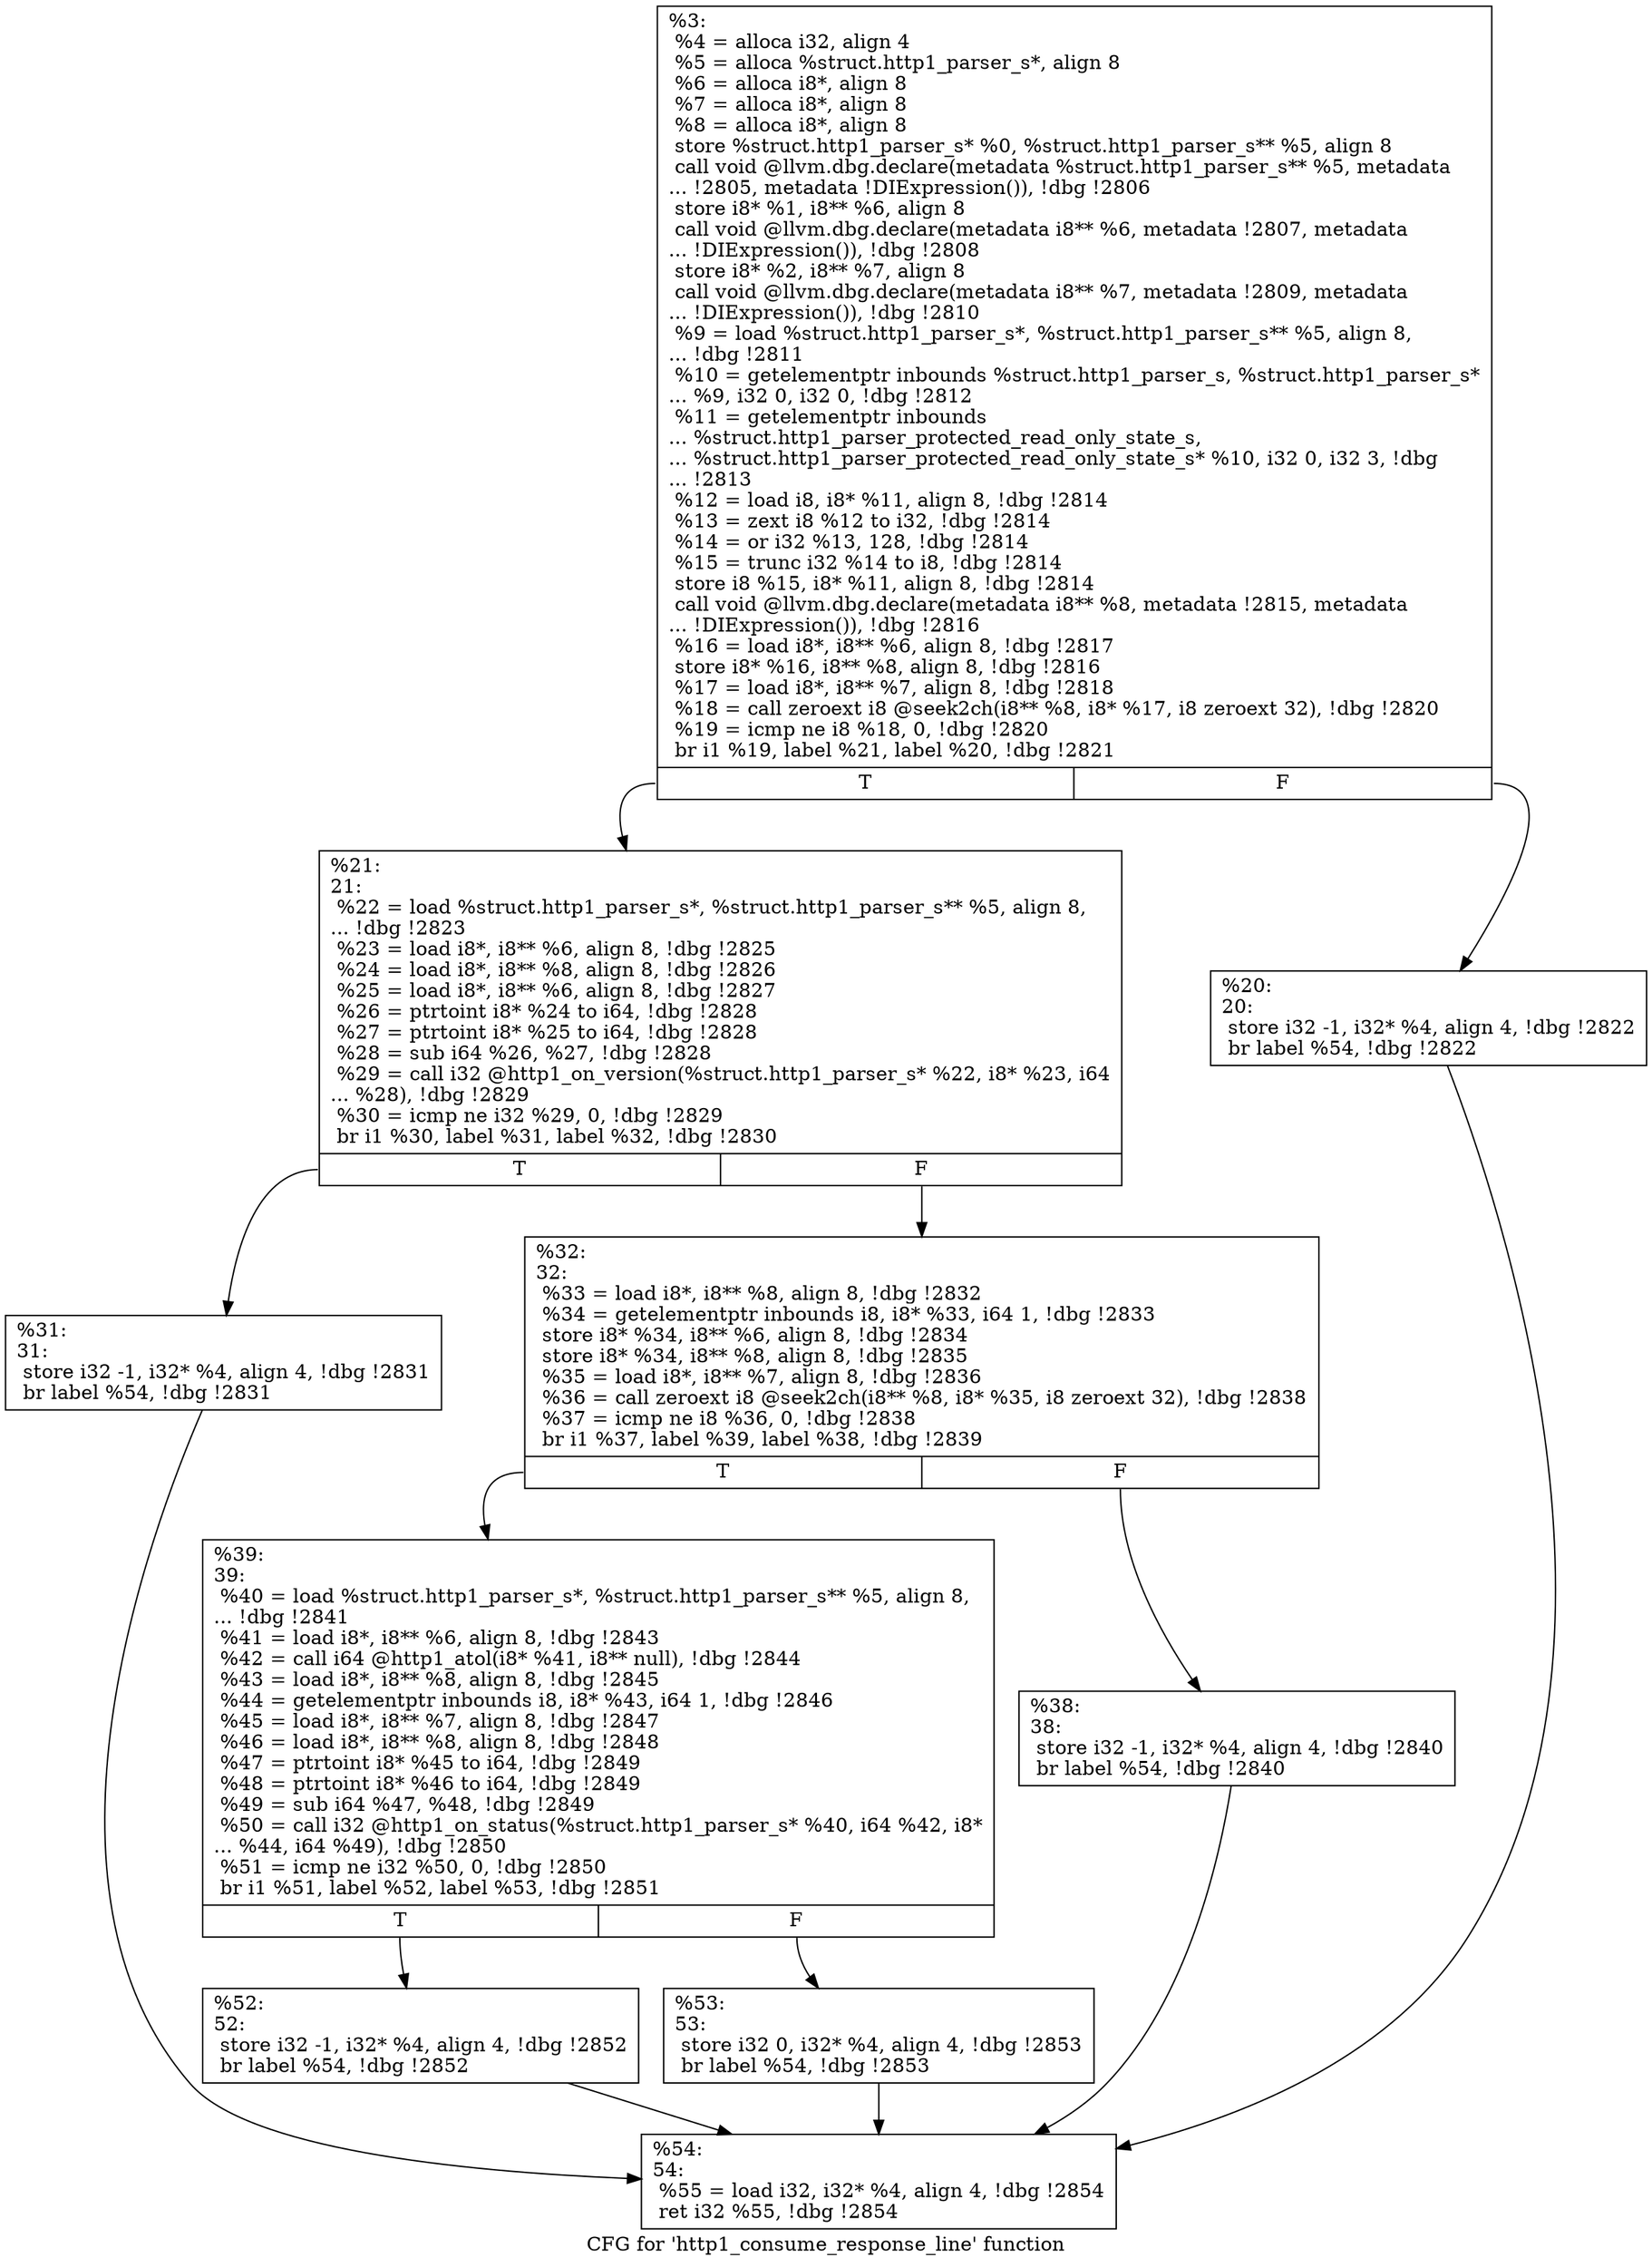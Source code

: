 digraph "CFG for 'http1_consume_response_line' function" {
	label="CFG for 'http1_consume_response_line' function";

	Node0x55685220ce50 [shape=record,label="{%3:\l  %4 = alloca i32, align 4\l  %5 = alloca %struct.http1_parser_s*, align 8\l  %6 = alloca i8*, align 8\l  %7 = alloca i8*, align 8\l  %8 = alloca i8*, align 8\l  store %struct.http1_parser_s* %0, %struct.http1_parser_s** %5, align 8\l  call void @llvm.dbg.declare(metadata %struct.http1_parser_s** %5, metadata\l... !2805, metadata !DIExpression()), !dbg !2806\l  store i8* %1, i8** %6, align 8\l  call void @llvm.dbg.declare(metadata i8** %6, metadata !2807, metadata\l... !DIExpression()), !dbg !2808\l  store i8* %2, i8** %7, align 8\l  call void @llvm.dbg.declare(metadata i8** %7, metadata !2809, metadata\l... !DIExpression()), !dbg !2810\l  %9 = load %struct.http1_parser_s*, %struct.http1_parser_s** %5, align 8,\l... !dbg !2811\l  %10 = getelementptr inbounds %struct.http1_parser_s, %struct.http1_parser_s*\l... %9, i32 0, i32 0, !dbg !2812\l  %11 = getelementptr inbounds\l... %struct.http1_parser_protected_read_only_state_s,\l... %struct.http1_parser_protected_read_only_state_s* %10, i32 0, i32 3, !dbg\l... !2813\l  %12 = load i8, i8* %11, align 8, !dbg !2814\l  %13 = zext i8 %12 to i32, !dbg !2814\l  %14 = or i32 %13, 128, !dbg !2814\l  %15 = trunc i32 %14 to i8, !dbg !2814\l  store i8 %15, i8* %11, align 8, !dbg !2814\l  call void @llvm.dbg.declare(metadata i8** %8, metadata !2815, metadata\l... !DIExpression()), !dbg !2816\l  %16 = load i8*, i8** %6, align 8, !dbg !2817\l  store i8* %16, i8** %8, align 8, !dbg !2816\l  %17 = load i8*, i8** %7, align 8, !dbg !2818\l  %18 = call zeroext i8 @seek2ch(i8** %8, i8* %17, i8 zeroext 32), !dbg !2820\l  %19 = icmp ne i8 %18, 0, !dbg !2820\l  br i1 %19, label %21, label %20, !dbg !2821\l|{<s0>T|<s1>F}}"];
	Node0x55685220ce50:s0 -> Node0x55685220e350;
	Node0x55685220ce50:s1 -> Node0x55685220e300;
	Node0x55685220e300 [shape=record,label="{%20:\l20:                                               \l  store i32 -1, i32* %4, align 4, !dbg !2822\l  br label %54, !dbg !2822\l}"];
	Node0x55685220e300 -> Node0x55685220e580;
	Node0x55685220e350 [shape=record,label="{%21:\l21:                                               \l  %22 = load %struct.http1_parser_s*, %struct.http1_parser_s** %5, align 8,\l... !dbg !2823\l  %23 = load i8*, i8** %6, align 8, !dbg !2825\l  %24 = load i8*, i8** %8, align 8, !dbg !2826\l  %25 = load i8*, i8** %6, align 8, !dbg !2827\l  %26 = ptrtoint i8* %24 to i64, !dbg !2828\l  %27 = ptrtoint i8* %25 to i64, !dbg !2828\l  %28 = sub i64 %26, %27, !dbg !2828\l  %29 = call i32 @http1_on_version(%struct.http1_parser_s* %22, i8* %23, i64\l... %28), !dbg !2829\l  %30 = icmp ne i32 %29, 0, !dbg !2829\l  br i1 %30, label %31, label %32, !dbg !2830\l|{<s0>T|<s1>F}}"];
	Node0x55685220e350:s0 -> Node0x55685220e3a0;
	Node0x55685220e350:s1 -> Node0x55685220e3f0;
	Node0x55685220e3a0 [shape=record,label="{%31:\l31:                                               \l  store i32 -1, i32* %4, align 4, !dbg !2831\l  br label %54, !dbg !2831\l}"];
	Node0x55685220e3a0 -> Node0x55685220e580;
	Node0x55685220e3f0 [shape=record,label="{%32:\l32:                                               \l  %33 = load i8*, i8** %8, align 8, !dbg !2832\l  %34 = getelementptr inbounds i8, i8* %33, i64 1, !dbg !2833\l  store i8* %34, i8** %6, align 8, !dbg !2834\l  store i8* %34, i8** %8, align 8, !dbg !2835\l  %35 = load i8*, i8** %7, align 8, !dbg !2836\l  %36 = call zeroext i8 @seek2ch(i8** %8, i8* %35, i8 zeroext 32), !dbg !2838\l  %37 = icmp ne i8 %36, 0, !dbg !2838\l  br i1 %37, label %39, label %38, !dbg !2839\l|{<s0>T|<s1>F}}"];
	Node0x55685220e3f0:s0 -> Node0x55685220e490;
	Node0x55685220e3f0:s1 -> Node0x55685220e440;
	Node0x55685220e440 [shape=record,label="{%38:\l38:                                               \l  store i32 -1, i32* %4, align 4, !dbg !2840\l  br label %54, !dbg !2840\l}"];
	Node0x55685220e440 -> Node0x55685220e580;
	Node0x55685220e490 [shape=record,label="{%39:\l39:                                               \l  %40 = load %struct.http1_parser_s*, %struct.http1_parser_s** %5, align 8,\l... !dbg !2841\l  %41 = load i8*, i8** %6, align 8, !dbg !2843\l  %42 = call i64 @http1_atol(i8* %41, i8** null), !dbg !2844\l  %43 = load i8*, i8** %8, align 8, !dbg !2845\l  %44 = getelementptr inbounds i8, i8* %43, i64 1, !dbg !2846\l  %45 = load i8*, i8** %7, align 8, !dbg !2847\l  %46 = load i8*, i8** %8, align 8, !dbg !2848\l  %47 = ptrtoint i8* %45 to i64, !dbg !2849\l  %48 = ptrtoint i8* %46 to i64, !dbg !2849\l  %49 = sub i64 %47, %48, !dbg !2849\l  %50 = call i32 @http1_on_status(%struct.http1_parser_s* %40, i64 %42, i8*\l... %44, i64 %49), !dbg !2850\l  %51 = icmp ne i32 %50, 0, !dbg !2850\l  br i1 %51, label %52, label %53, !dbg !2851\l|{<s0>T|<s1>F}}"];
	Node0x55685220e490:s0 -> Node0x55685220e4e0;
	Node0x55685220e490:s1 -> Node0x55685220e530;
	Node0x55685220e4e0 [shape=record,label="{%52:\l52:                                               \l  store i32 -1, i32* %4, align 4, !dbg !2852\l  br label %54, !dbg !2852\l}"];
	Node0x55685220e4e0 -> Node0x55685220e580;
	Node0x55685220e530 [shape=record,label="{%53:\l53:                                               \l  store i32 0, i32* %4, align 4, !dbg !2853\l  br label %54, !dbg !2853\l}"];
	Node0x55685220e530 -> Node0x55685220e580;
	Node0x55685220e580 [shape=record,label="{%54:\l54:                                               \l  %55 = load i32, i32* %4, align 4, !dbg !2854\l  ret i32 %55, !dbg !2854\l}"];
}
